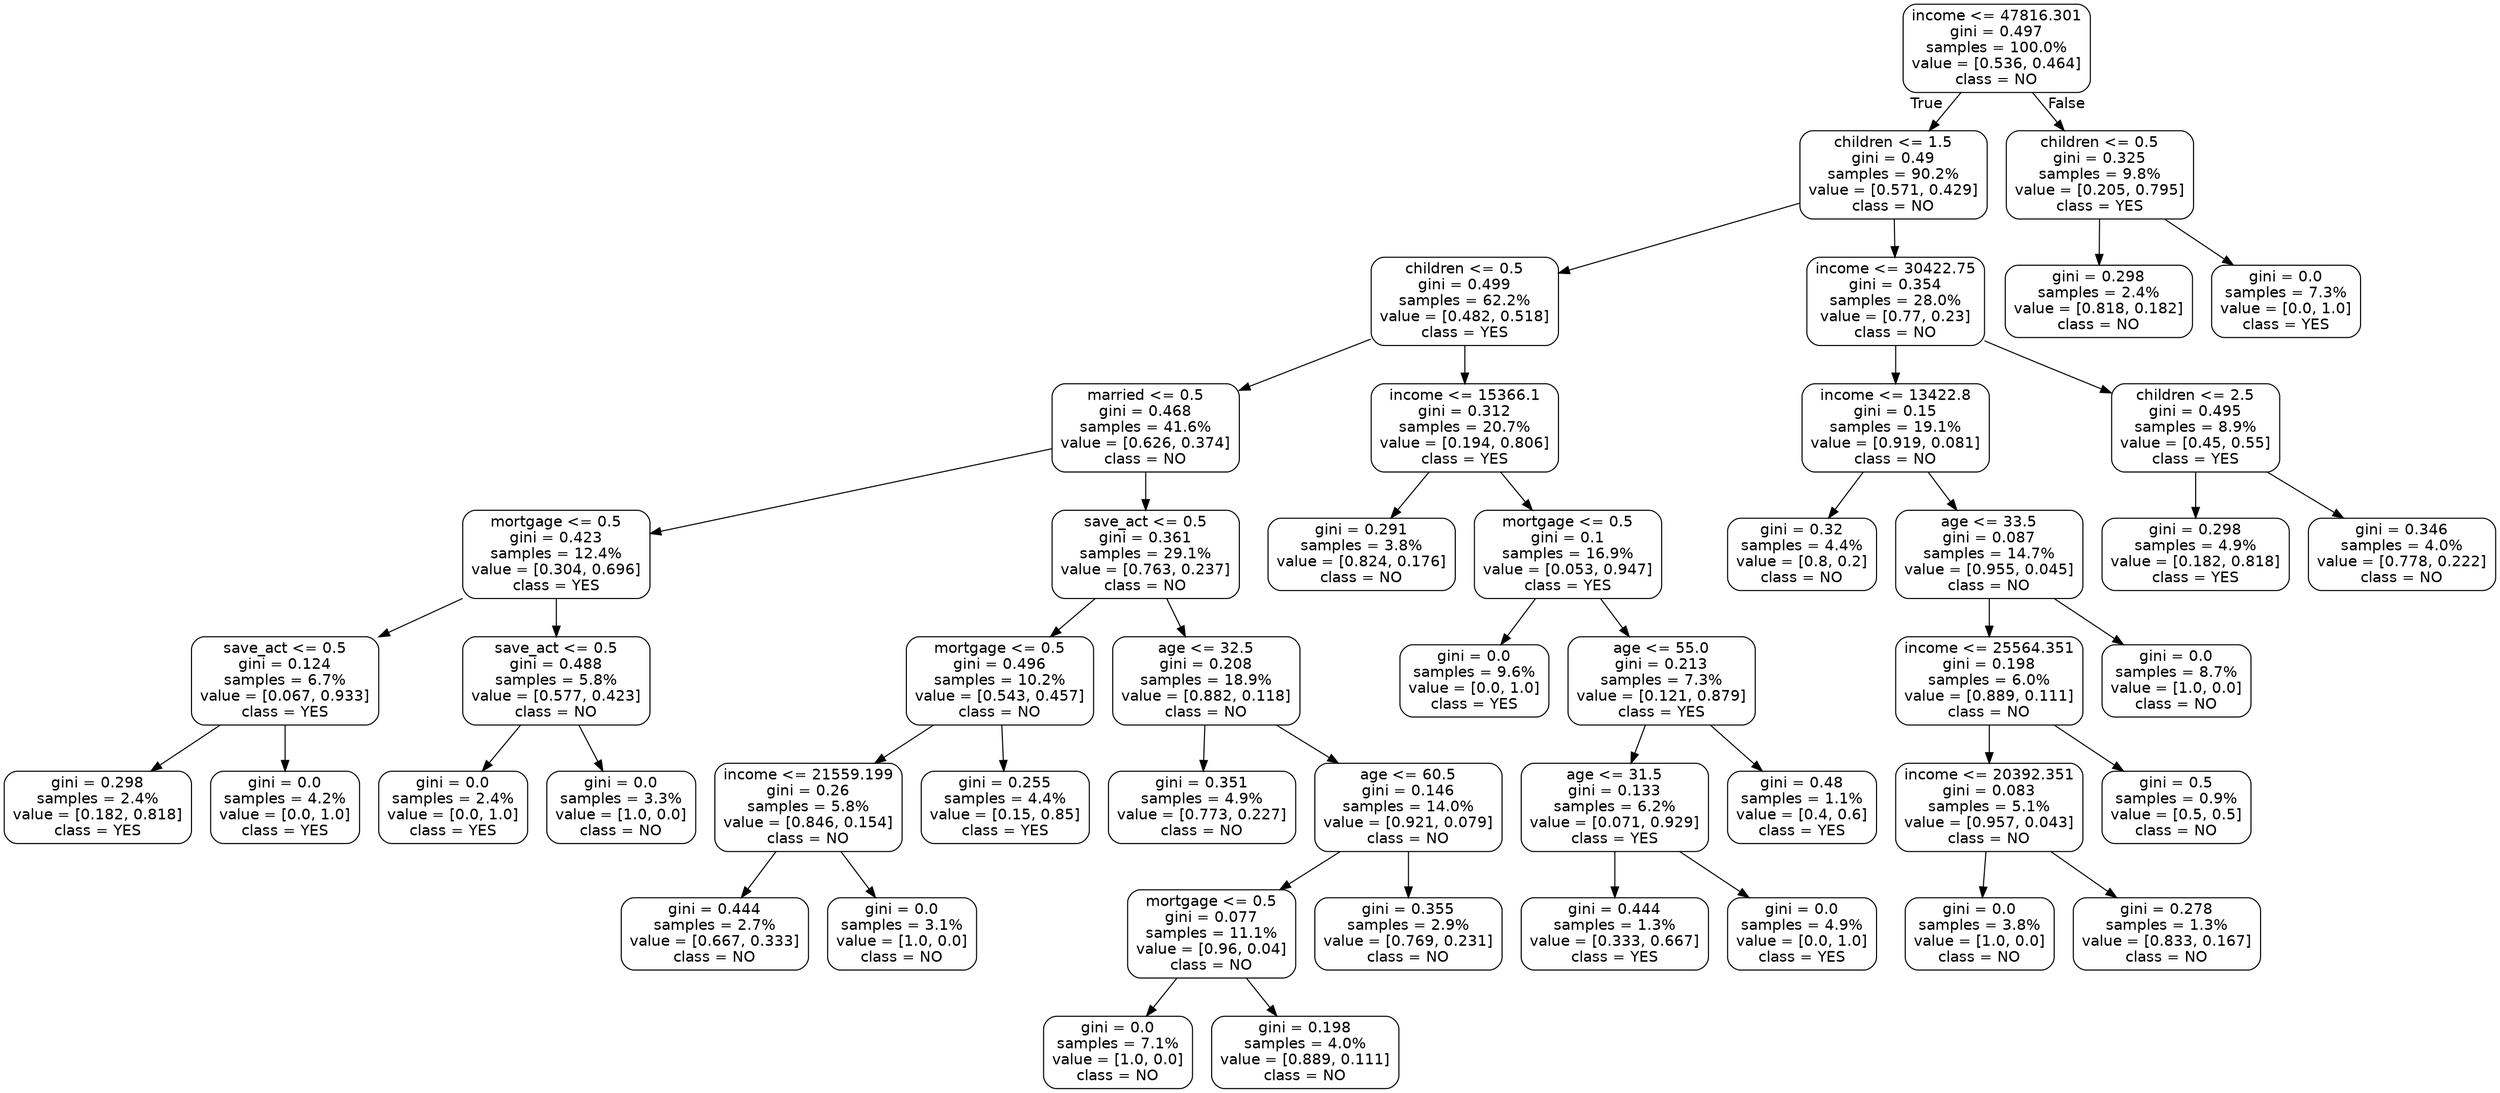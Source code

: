 digraph Tree {
node [shape=box, style="rounded", color="black", fontname="helvetica"] ;
edge [fontname="helvetica"] ;
0 [label="income <= 47816.301\ngini = 0.497\nsamples = 100.0%\nvalue = [0.536, 0.464]\nclass = NO"] ;
1 [label="children <= 1.5\ngini = 0.49\nsamples = 90.2%\nvalue = [0.571, 0.429]\nclass = NO"] ;
0 -> 1 [labeldistance=2.5, labelangle=45, headlabel="True"] ;
2 [label="children <= 0.5\ngini = 0.499\nsamples = 62.2%\nvalue = [0.482, 0.518]\nclass = YES"] ;
1 -> 2 ;
3 [label="married <= 0.5\ngini = 0.468\nsamples = 41.6%\nvalue = [0.626, 0.374]\nclass = NO"] ;
2 -> 3 ;
4 [label="mortgage <= 0.5\ngini = 0.423\nsamples = 12.4%\nvalue = [0.304, 0.696]\nclass = YES"] ;
3 -> 4 ;
5 [label="save_act <= 0.5\ngini = 0.124\nsamples = 6.7%\nvalue = [0.067, 0.933]\nclass = YES"] ;
4 -> 5 ;
6 [label="gini = 0.298\nsamples = 2.4%\nvalue = [0.182, 0.818]\nclass = YES"] ;
5 -> 6 ;
7 [label="gini = 0.0\nsamples = 4.2%\nvalue = [0.0, 1.0]\nclass = YES"] ;
5 -> 7 ;
8 [label="save_act <= 0.5\ngini = 0.488\nsamples = 5.8%\nvalue = [0.577, 0.423]\nclass = NO"] ;
4 -> 8 ;
9 [label="gini = 0.0\nsamples = 2.4%\nvalue = [0.0, 1.0]\nclass = YES"] ;
8 -> 9 ;
10 [label="gini = 0.0\nsamples = 3.3%\nvalue = [1.0, 0.0]\nclass = NO"] ;
8 -> 10 ;
11 [label="save_act <= 0.5\ngini = 0.361\nsamples = 29.1%\nvalue = [0.763, 0.237]\nclass = NO"] ;
3 -> 11 ;
12 [label="mortgage <= 0.5\ngini = 0.496\nsamples = 10.2%\nvalue = [0.543, 0.457]\nclass = NO"] ;
11 -> 12 ;
13 [label="income <= 21559.199\ngini = 0.26\nsamples = 5.8%\nvalue = [0.846, 0.154]\nclass = NO"] ;
12 -> 13 ;
14 [label="gini = 0.444\nsamples = 2.7%\nvalue = [0.667, 0.333]\nclass = NO"] ;
13 -> 14 ;
15 [label="gini = 0.0\nsamples = 3.1%\nvalue = [1.0, 0.0]\nclass = NO"] ;
13 -> 15 ;
16 [label="gini = 0.255\nsamples = 4.4%\nvalue = [0.15, 0.85]\nclass = YES"] ;
12 -> 16 ;
17 [label="age <= 32.5\ngini = 0.208\nsamples = 18.9%\nvalue = [0.882, 0.118]\nclass = NO"] ;
11 -> 17 ;
18 [label="gini = 0.351\nsamples = 4.9%\nvalue = [0.773, 0.227]\nclass = NO"] ;
17 -> 18 ;
19 [label="age <= 60.5\ngini = 0.146\nsamples = 14.0%\nvalue = [0.921, 0.079]\nclass = NO"] ;
17 -> 19 ;
20 [label="mortgage <= 0.5\ngini = 0.077\nsamples = 11.1%\nvalue = [0.96, 0.04]\nclass = NO"] ;
19 -> 20 ;
21 [label="gini = 0.0\nsamples = 7.1%\nvalue = [1.0, 0.0]\nclass = NO"] ;
20 -> 21 ;
22 [label="gini = 0.198\nsamples = 4.0%\nvalue = [0.889, 0.111]\nclass = NO"] ;
20 -> 22 ;
23 [label="gini = 0.355\nsamples = 2.9%\nvalue = [0.769, 0.231]\nclass = NO"] ;
19 -> 23 ;
24 [label="income <= 15366.1\ngini = 0.312\nsamples = 20.7%\nvalue = [0.194, 0.806]\nclass = YES"] ;
2 -> 24 ;
25 [label="gini = 0.291\nsamples = 3.8%\nvalue = [0.824, 0.176]\nclass = NO"] ;
24 -> 25 ;
26 [label="mortgage <= 0.5\ngini = 0.1\nsamples = 16.9%\nvalue = [0.053, 0.947]\nclass = YES"] ;
24 -> 26 ;
27 [label="gini = 0.0\nsamples = 9.6%\nvalue = [0.0, 1.0]\nclass = YES"] ;
26 -> 27 ;
28 [label="age <= 55.0\ngini = 0.213\nsamples = 7.3%\nvalue = [0.121, 0.879]\nclass = YES"] ;
26 -> 28 ;
29 [label="age <= 31.5\ngini = 0.133\nsamples = 6.2%\nvalue = [0.071, 0.929]\nclass = YES"] ;
28 -> 29 ;
30 [label="gini = 0.444\nsamples = 1.3%\nvalue = [0.333, 0.667]\nclass = YES"] ;
29 -> 30 ;
31 [label="gini = 0.0\nsamples = 4.9%\nvalue = [0.0, 1.0]\nclass = YES"] ;
29 -> 31 ;
32 [label="gini = 0.48\nsamples = 1.1%\nvalue = [0.4, 0.6]\nclass = YES"] ;
28 -> 32 ;
33 [label="income <= 30422.75\ngini = 0.354\nsamples = 28.0%\nvalue = [0.77, 0.23]\nclass = NO"] ;
1 -> 33 ;
34 [label="income <= 13422.8\ngini = 0.15\nsamples = 19.1%\nvalue = [0.919, 0.081]\nclass = NO"] ;
33 -> 34 ;
35 [label="gini = 0.32\nsamples = 4.4%\nvalue = [0.8, 0.2]\nclass = NO"] ;
34 -> 35 ;
36 [label="age <= 33.5\ngini = 0.087\nsamples = 14.7%\nvalue = [0.955, 0.045]\nclass = NO"] ;
34 -> 36 ;
37 [label="income <= 25564.351\ngini = 0.198\nsamples = 6.0%\nvalue = [0.889, 0.111]\nclass = NO"] ;
36 -> 37 ;
38 [label="income <= 20392.351\ngini = 0.083\nsamples = 5.1%\nvalue = [0.957, 0.043]\nclass = NO"] ;
37 -> 38 ;
39 [label="gini = 0.0\nsamples = 3.8%\nvalue = [1.0, 0.0]\nclass = NO"] ;
38 -> 39 ;
40 [label="gini = 0.278\nsamples = 1.3%\nvalue = [0.833, 0.167]\nclass = NO"] ;
38 -> 40 ;
41 [label="gini = 0.5\nsamples = 0.9%\nvalue = [0.5, 0.5]\nclass = NO"] ;
37 -> 41 ;
42 [label="gini = 0.0\nsamples = 8.7%\nvalue = [1.0, 0.0]\nclass = NO"] ;
36 -> 42 ;
43 [label="children <= 2.5\ngini = 0.495\nsamples = 8.9%\nvalue = [0.45, 0.55]\nclass = YES"] ;
33 -> 43 ;
44 [label="gini = 0.298\nsamples = 4.9%\nvalue = [0.182, 0.818]\nclass = YES"] ;
43 -> 44 ;
45 [label="gini = 0.346\nsamples = 4.0%\nvalue = [0.778, 0.222]\nclass = NO"] ;
43 -> 45 ;
46 [label="children <= 0.5\ngini = 0.325\nsamples = 9.8%\nvalue = [0.205, 0.795]\nclass = YES"] ;
0 -> 46 [labeldistance=2.5, labelangle=-45, headlabel="False"] ;
47 [label="gini = 0.298\nsamples = 2.4%\nvalue = [0.818, 0.182]\nclass = NO"] ;
46 -> 47 ;
48 [label="gini = 0.0\nsamples = 7.3%\nvalue = [0.0, 1.0]\nclass = YES"] ;
46 -> 48 ;
}
